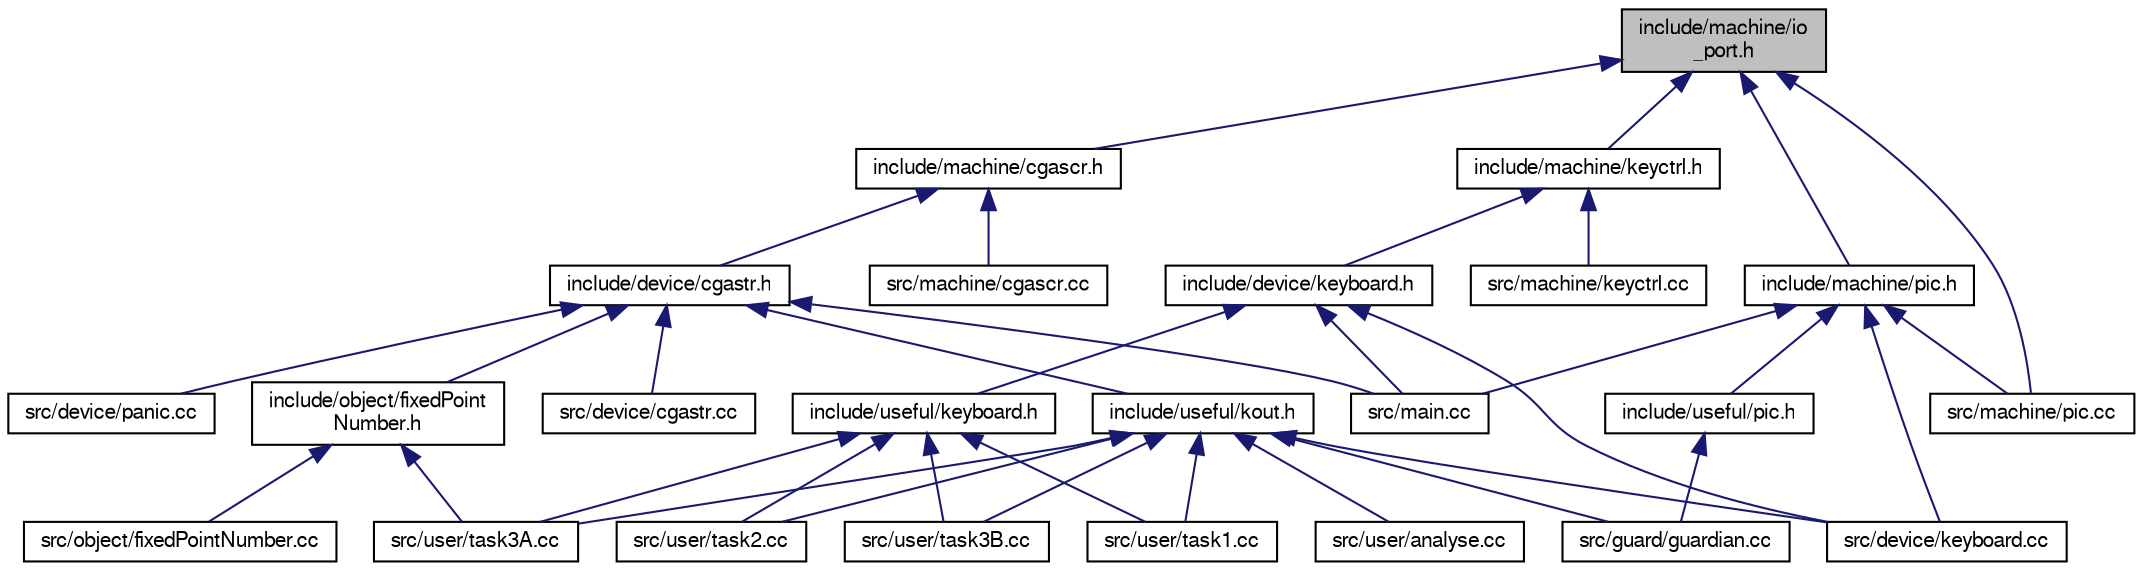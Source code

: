 digraph "include/machine/io_port.h"
{
  bgcolor="transparent";
  edge [fontname="FreeSans",fontsize="10",labelfontname="FreeSans",labelfontsize="10"];
  node [fontname="FreeSans",fontsize="10",shape=record];
  Node1 [label="include/machine/io\l_port.h",height=0.2,width=0.4,color="black", fillcolor="grey75", style="filled" fontcolor="black"];
  Node1 -> Node2 [dir="back",color="midnightblue",fontsize="10",style="solid",fontname="FreeSans"];
  Node2 [label="include/machine/cgascr.h",height=0.2,width=0.4,color="black",URL="$cgascr_8h.html"];
  Node2 -> Node3 [dir="back",color="midnightblue",fontsize="10",style="solid",fontname="FreeSans"];
  Node3 [label="include/device/cgastr.h",height=0.2,width=0.4,color="black",URL="$cgastr_8h.html"];
  Node3 -> Node4 [dir="back",color="midnightblue",fontsize="10",style="solid",fontname="FreeSans"];
  Node4 [label="include/object/fixedPoint\lNumber.h",height=0.2,width=0.4,color="black",URL="$fixedPointNumber_8h.html"];
  Node4 -> Node5 [dir="back",color="midnightblue",fontsize="10",style="solid",fontname="FreeSans"];
  Node5 [label="src/object/fixedPointNumber.cc",height=0.2,width=0.4,color="black",URL="$fixedPointNumber_8cc.html"];
  Node4 -> Node6 [dir="back",color="midnightblue",fontsize="10",style="solid",fontname="FreeSans"];
  Node6 [label="src/user/task3A.cc",height=0.2,width=0.4,color="black",URL="$task3A_8cc.html"];
  Node3 -> Node7 [dir="back",color="midnightblue",fontsize="10",style="solid",fontname="FreeSans"];
  Node7 [label="include/useful/kout.h",height=0.2,width=0.4,color="black",URL="$kout_8h.html",tooltip="alles notwendige zum nutzen der in main.cc deklarierten globalen Variable kout"];
  Node7 -> Node8 [dir="back",color="midnightblue",fontsize="10",style="solid",fontname="FreeSans"];
  Node8 [label="src/device/keyboard.cc",height=0.2,width=0.4,color="black",URL="$keyboard_8cc.html"];
  Node7 -> Node9 [dir="back",color="midnightblue",fontsize="10",style="solid",fontname="FreeSans"];
  Node9 [label="src/guard/guardian.cc",height=0.2,width=0.4,color="black",URL="$guardian_8cc.html",tooltip="Interrupt-Behandlungsfunktionen."];
  Node7 -> Node10 [dir="back",color="midnightblue",fontsize="10",style="solid",fontname="FreeSans"];
  Node10 [label="src/user/analyse.cc",height=0.2,width=0.4,color="black",URL="$analyse_8cc.html"];
  Node7 -> Node11 [dir="back",color="midnightblue",fontsize="10",style="solid",fontname="FreeSans"];
  Node11 [label="src/user/task1.cc",height=0.2,width=0.4,color="black",URL="$task1_8cc.html"];
  Node7 -> Node12 [dir="back",color="midnightblue",fontsize="10",style="solid",fontname="FreeSans"];
  Node12 [label="src/user/task2.cc",height=0.2,width=0.4,color="black",URL="$task2_8cc.html"];
  Node7 -> Node6 [dir="back",color="midnightblue",fontsize="10",style="solid",fontname="FreeSans"];
  Node7 -> Node13 [dir="back",color="midnightblue",fontsize="10",style="solid",fontname="FreeSans"];
  Node13 [label="src/user/task3B.cc",height=0.2,width=0.4,color="black",URL="$task3B_8cc.html"];
  Node3 -> Node14 [dir="back",color="midnightblue",fontsize="10",style="solid",fontname="FreeSans"];
  Node14 [label="src/device/cgastr.cc",height=0.2,width=0.4,color="black",URL="$cgastr_8cc.html",tooltip="CGA_Stream ist hier implementiert"];
  Node3 -> Node15 [dir="back",color="midnightblue",fontsize="10",style="solid",fontname="FreeSans"];
  Node15 [label="src/device/panic.cc",height=0.2,width=0.4,color="black",URL="$panic_8cc.html"];
  Node3 -> Node16 [dir="back",color="midnightblue",fontsize="10",style="solid",fontname="FreeSans"];
  Node16 [label="src/main.cc",height=0.2,width=0.4,color="black",URL="$main_8cc.html",tooltip="Grunddatei von OOStuBS."];
  Node2 -> Node17 [dir="back",color="midnightblue",fontsize="10",style="solid",fontname="FreeSans"];
  Node17 [label="src/machine/cgascr.cc",height=0.2,width=0.4,color="black",URL="$cgascr_8cc.html"];
  Node1 -> Node18 [dir="back",color="midnightblue",fontsize="10",style="solid",fontname="FreeSans"];
  Node18 [label="include/machine/keyctrl.h",height=0.2,width=0.4,color="black",URL="$keyctrl_8h.html"];
  Node18 -> Node19 [dir="back",color="midnightblue",fontsize="10",style="solid",fontname="FreeSans"];
  Node19 [label="include/device/keyboard.h",height=0.2,width=0.4,color="black",URL="$device_2keyboard_8h.html"];
  Node19 -> Node20 [dir="back",color="midnightblue",fontsize="10",style="solid",fontname="FreeSans"];
  Node20 [label="include/useful/keyboard.h",height=0.2,width=0.4,color="black",URL="$useful_2keyboard_8h.html"];
  Node20 -> Node11 [dir="back",color="midnightblue",fontsize="10",style="solid",fontname="FreeSans"];
  Node20 -> Node12 [dir="back",color="midnightblue",fontsize="10",style="solid",fontname="FreeSans"];
  Node20 -> Node6 [dir="back",color="midnightblue",fontsize="10",style="solid",fontname="FreeSans"];
  Node20 -> Node13 [dir="back",color="midnightblue",fontsize="10",style="solid",fontname="FreeSans"];
  Node19 -> Node8 [dir="back",color="midnightblue",fontsize="10",style="solid",fontname="FreeSans"];
  Node19 -> Node16 [dir="back",color="midnightblue",fontsize="10",style="solid",fontname="FreeSans"];
  Node18 -> Node21 [dir="back",color="midnightblue",fontsize="10",style="solid",fontname="FreeSans"];
  Node21 [label="src/machine/keyctrl.cc",height=0.2,width=0.4,color="black",URL="$keyctrl_8cc.html"];
  Node1 -> Node22 [dir="back",color="midnightblue",fontsize="10",style="solid",fontname="FreeSans"];
  Node22 [label="include/machine/pic.h",height=0.2,width=0.4,color="black",URL="$machine_2pic_8h.html"];
  Node22 -> Node23 [dir="back",color="midnightblue",fontsize="10",style="solid",fontname="FreeSans"];
  Node23 [label="include/useful/pic.h",height=0.2,width=0.4,color="black",URL="$useful_2pic_8h.html"];
  Node23 -> Node9 [dir="back",color="midnightblue",fontsize="10",style="solid",fontname="FreeSans"];
  Node22 -> Node8 [dir="back",color="midnightblue",fontsize="10",style="solid",fontname="FreeSans"];
  Node22 -> Node24 [dir="back",color="midnightblue",fontsize="10",style="solid",fontname="FreeSans"];
  Node24 [label="src/machine/pic.cc",height=0.2,width=0.4,color="black",URL="$pic_8cc.html"];
  Node22 -> Node16 [dir="back",color="midnightblue",fontsize="10",style="solid",fontname="FreeSans"];
  Node1 -> Node24 [dir="back",color="midnightblue",fontsize="10",style="solid",fontname="FreeSans"];
}
